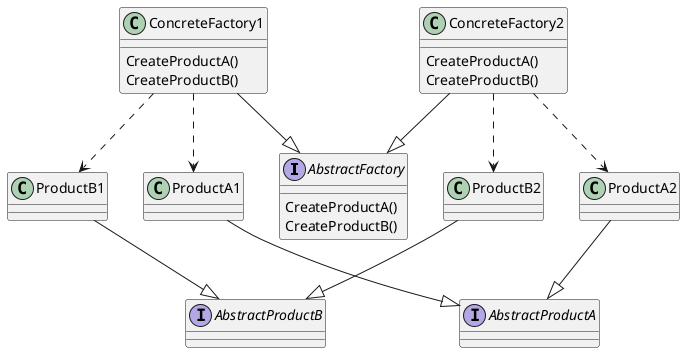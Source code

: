 @startuml

interface AbstractFactory {
    CreateProductA()
    CreateProductB()
}
class ConcreteFactory1 {
    CreateProductA()
    CreateProductB()
}
class ConcreteFactory2 {
    CreateProductA()
    CreateProductB()
}
ConcreteFactory1 --|> AbstractFactory
ConcreteFactory2 --|> AbstractFactory

interface AbstractProductA
class ProductA1
class ProductA2
ProductA1 --|> AbstractProductA
ProductA2 --|> AbstractProductA

interface AbstractProductB
class ProductB1
class ProductB2
ProductB1 --|> AbstractProductB
ProductB2 --|> AbstractProductB

ConcreteFactory1 ..> ProductA1
ConcreteFactory1 ..> ProductB1

ConcreteFactory2 ..> ProductA2
ConcreteFactory2 ..> ProductB2

@enduml